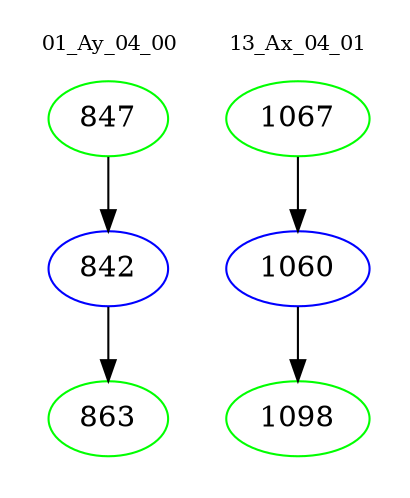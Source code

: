 digraph{
subgraph cluster_0 {
color = white
label = "01_Ay_04_00";
fontsize=10;
T0_847 [label="847", color="green"]
T0_847 -> T0_842 [color="black"]
T0_842 [label="842", color="blue"]
T0_842 -> T0_863 [color="black"]
T0_863 [label="863", color="green"]
}
subgraph cluster_1 {
color = white
label = "13_Ax_04_01";
fontsize=10;
T1_1067 [label="1067", color="green"]
T1_1067 -> T1_1060 [color="black"]
T1_1060 [label="1060", color="blue"]
T1_1060 -> T1_1098 [color="black"]
T1_1098 [label="1098", color="green"]
}
}

